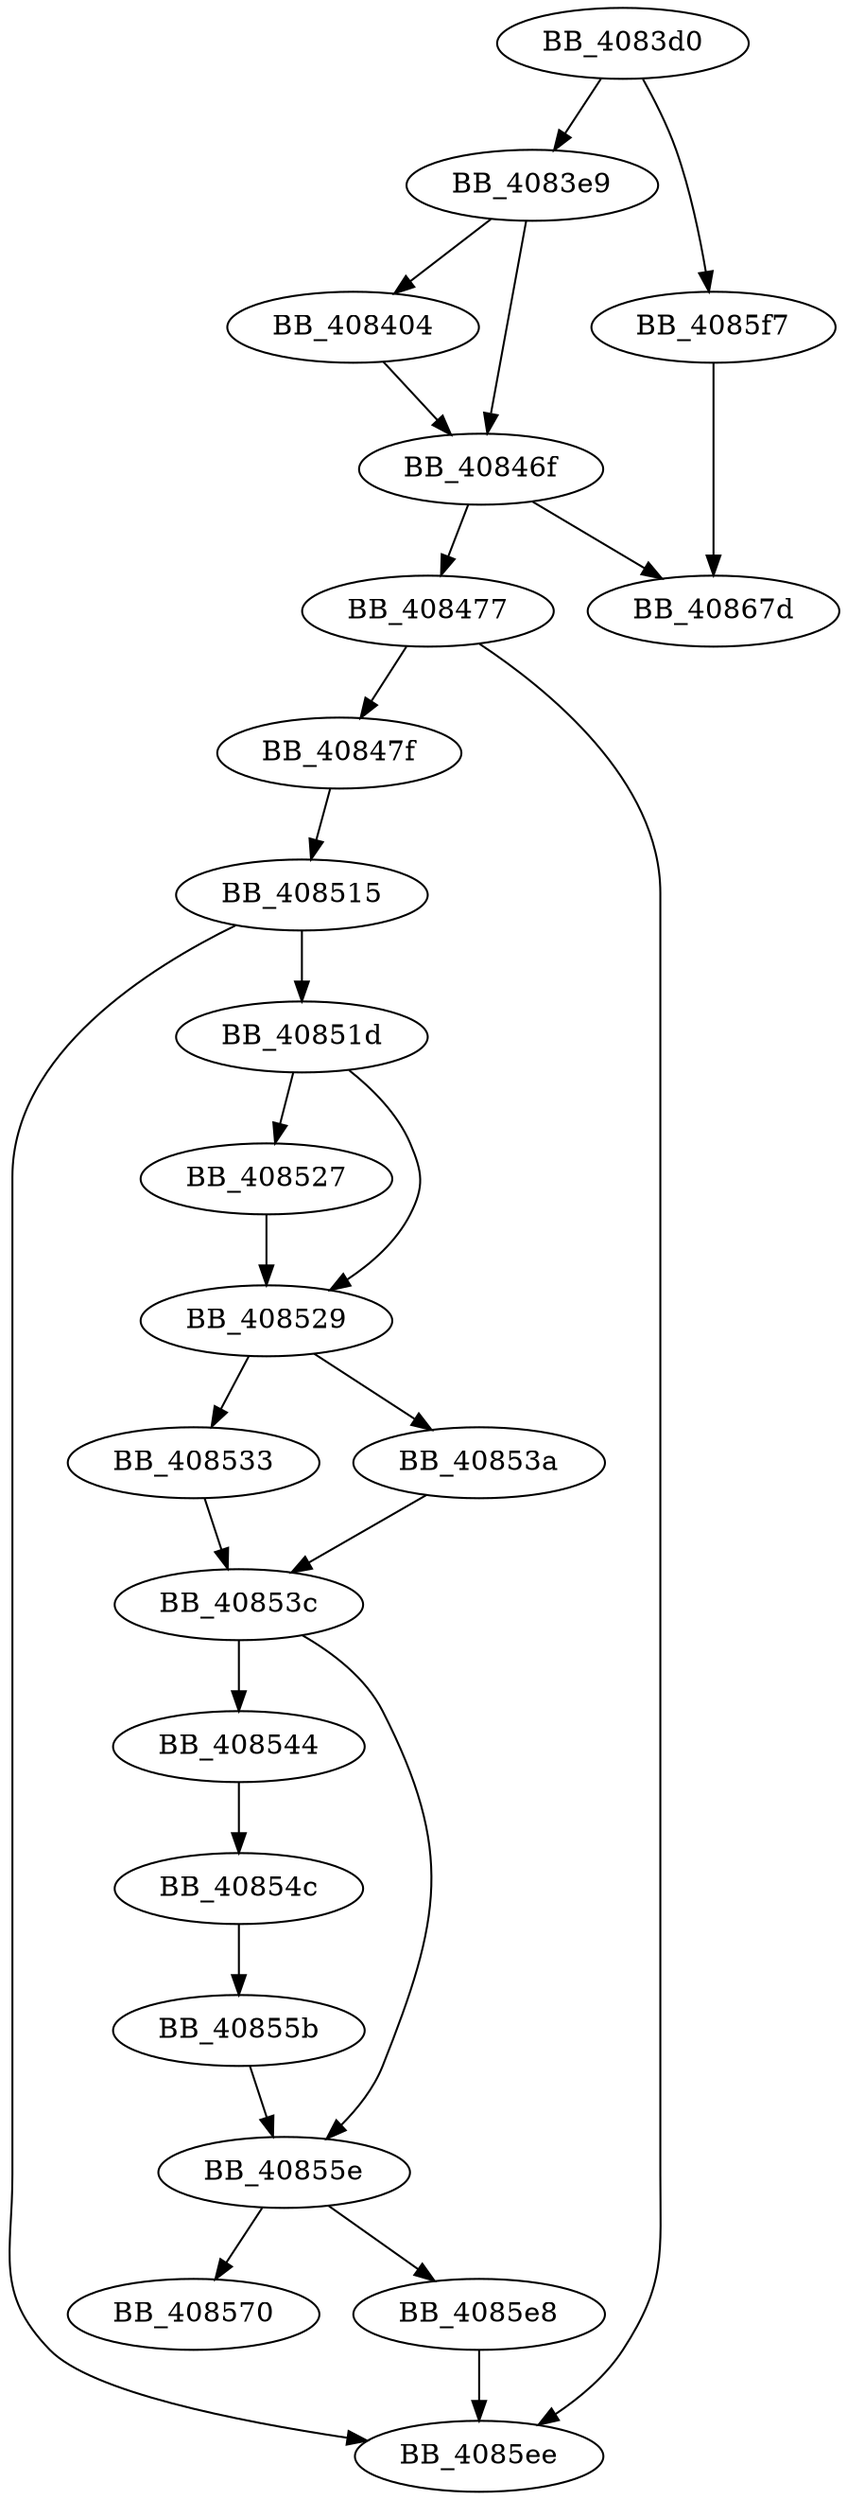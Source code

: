DiGraph sub_4083D0{
BB_4083d0->BB_4083e9
BB_4083d0->BB_4085f7
BB_4083e9->BB_408404
BB_4083e9->BB_40846f
BB_408404->BB_40846f
BB_40846f->BB_408477
BB_40846f->BB_40867d
BB_408477->BB_40847f
BB_408477->BB_4085ee
BB_40847f->BB_408515
BB_408515->BB_40851d
BB_408515->BB_4085ee
BB_40851d->BB_408527
BB_40851d->BB_408529
BB_408527->BB_408529
BB_408529->BB_408533
BB_408529->BB_40853a
BB_408533->BB_40853c
BB_40853a->BB_40853c
BB_40853c->BB_408544
BB_40853c->BB_40855e
BB_408544->BB_40854c
BB_40854c->BB_40855b
BB_40855b->BB_40855e
BB_40855e->BB_408570
BB_40855e->BB_4085e8
BB_4085e8->BB_4085ee
BB_4085f7->BB_40867d
}
